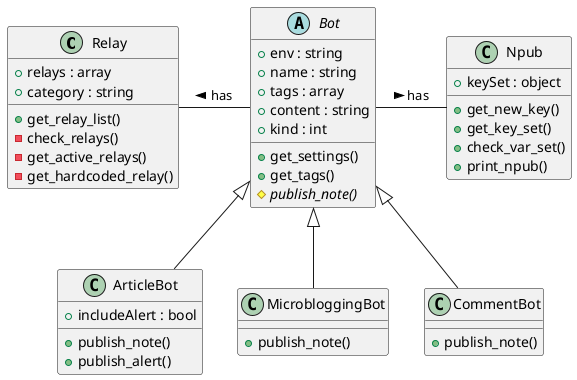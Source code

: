 @startuml Nostrbots Class Diagram

class Relay {

  + relays : array
  + category : string
  + get_relay_list()
  - check_relays()  
  - get_active_relays()
  - get_hardcoded_relay()
  
}

abstract Bot {

  + env : string
  + name : string
  + tags : array
  + content : string
  + kind : int
  + get_settings()
  + get_tags()
  # {abstract} publish_note()

}

class ArticleBot {

  + includeAlert : bool
  + publish_note()
  + publish_alert()

}

class MicrobloggingBot {

  + publish_note()
  
}

class CommentBot {

  + publish_note()

}

class Npub {

  + keySet : object
  + get_new_key()
  + get_key_set()
  + check_var_set()
  + print_npub()

}
Bot <|-- ArticleBot
Bot <|-- CommentBot
Bot <|-- MicrobloggingBot

Relay - Bot : has <
Bot - Npub : has >

@enduml
